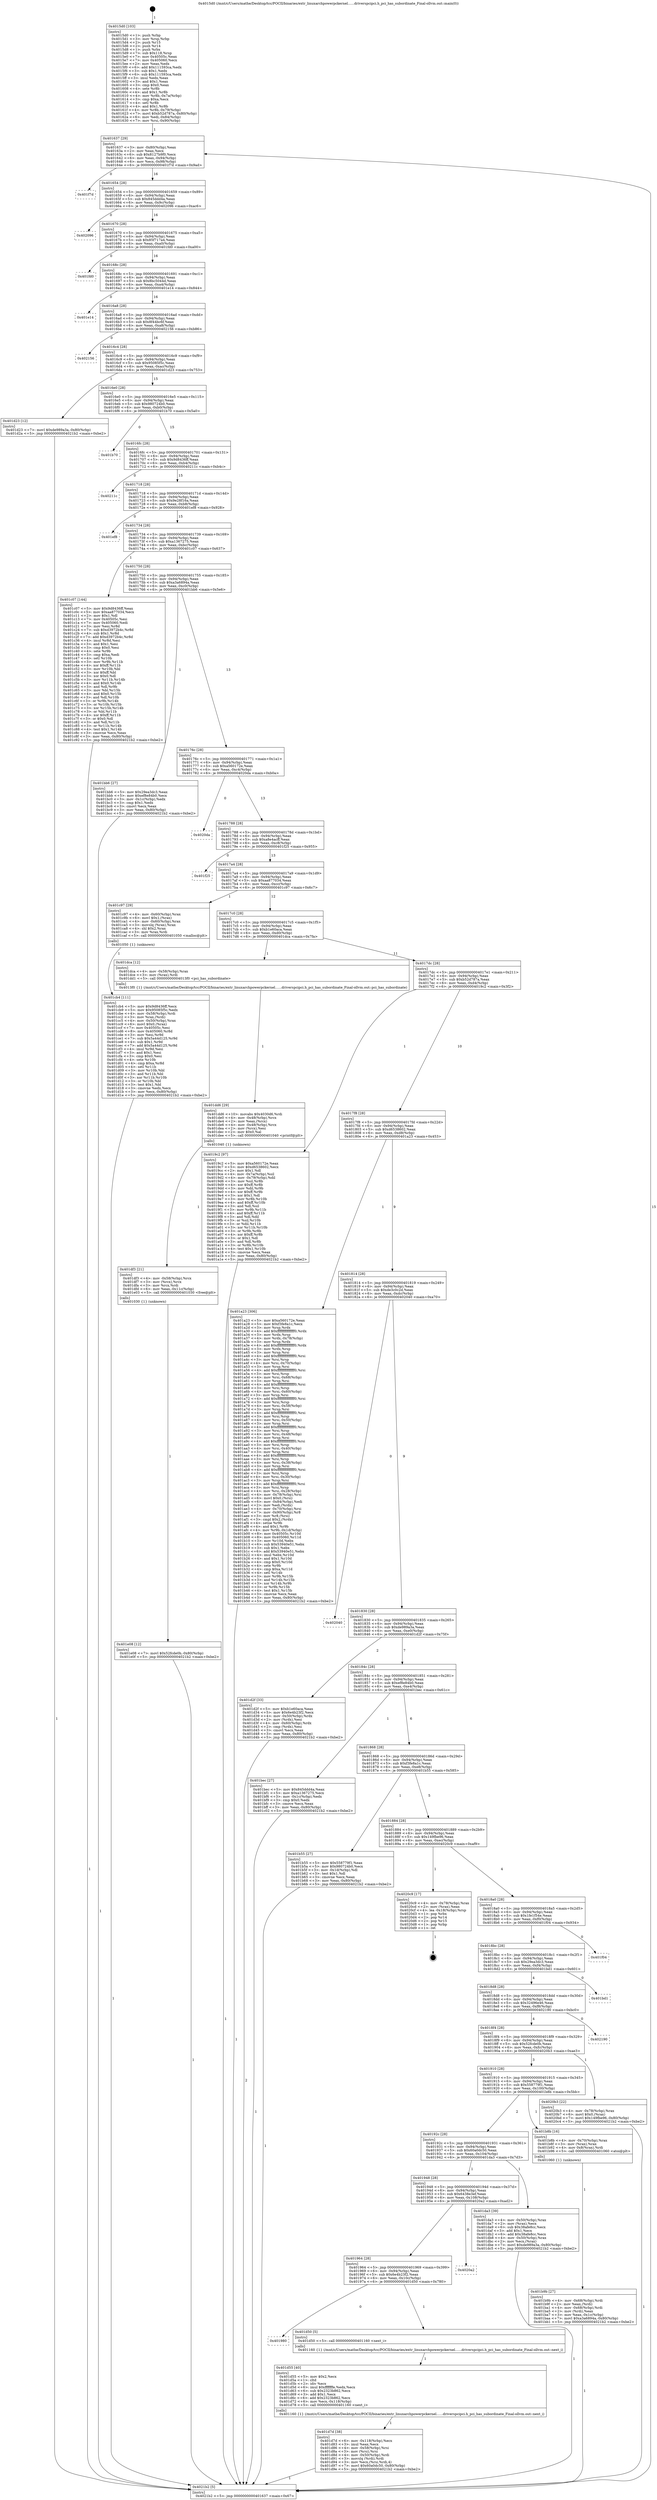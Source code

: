 digraph "0x4015d0" {
  label = "0x4015d0 (/mnt/c/Users/mathe/Desktop/tcc/POCII/binaries/extr_linuxarchpowerpckernel......driverspcipci.h_pci_has_subordinate_Final-ollvm.out::main(0))"
  labelloc = "t"
  node[shape=record]

  Entry [label="",width=0.3,height=0.3,shape=circle,fillcolor=black,style=filled]
  "0x401637" [label="{
     0x401637 [29]\l
     | [instrs]\l
     &nbsp;&nbsp;0x401637 \<+3\>: mov -0x80(%rbp),%eax\l
     &nbsp;&nbsp;0x40163a \<+2\>: mov %eax,%ecx\l
     &nbsp;&nbsp;0x40163c \<+6\>: sub $0x8127b9f0,%ecx\l
     &nbsp;&nbsp;0x401642 \<+6\>: mov %eax,-0x94(%rbp)\l
     &nbsp;&nbsp;0x401648 \<+6\>: mov %ecx,-0x98(%rbp)\l
     &nbsp;&nbsp;0x40164e \<+6\>: je 0000000000401f7d \<main+0x9ad\>\l
  }"]
  "0x401f7d" [label="{
     0x401f7d\l
  }", style=dashed]
  "0x401654" [label="{
     0x401654 [28]\l
     | [instrs]\l
     &nbsp;&nbsp;0x401654 \<+5\>: jmp 0000000000401659 \<main+0x89\>\l
     &nbsp;&nbsp;0x401659 \<+6\>: mov -0x94(%rbp),%eax\l
     &nbsp;&nbsp;0x40165f \<+5\>: sub $0x845ddd4a,%eax\l
     &nbsp;&nbsp;0x401664 \<+6\>: mov %eax,-0x9c(%rbp)\l
     &nbsp;&nbsp;0x40166a \<+6\>: je 0000000000402096 \<main+0xac6\>\l
  }"]
  Exit [label="",width=0.3,height=0.3,shape=circle,fillcolor=black,style=filled,peripheries=2]
  "0x402096" [label="{
     0x402096\l
  }", style=dashed]
  "0x401670" [label="{
     0x401670 [28]\l
     | [instrs]\l
     &nbsp;&nbsp;0x401670 \<+5\>: jmp 0000000000401675 \<main+0xa5\>\l
     &nbsp;&nbsp;0x401675 \<+6\>: mov -0x94(%rbp),%eax\l
     &nbsp;&nbsp;0x40167b \<+5\>: sub $0x85f717a4,%eax\l
     &nbsp;&nbsp;0x401680 \<+6\>: mov %eax,-0xa0(%rbp)\l
     &nbsp;&nbsp;0x401686 \<+6\>: je 0000000000401fd0 \<main+0xa00\>\l
  }"]
  "0x401e08" [label="{
     0x401e08 [12]\l
     | [instrs]\l
     &nbsp;&nbsp;0x401e08 \<+7\>: movl $0x52fcde0b,-0x80(%rbp)\l
     &nbsp;&nbsp;0x401e0f \<+5\>: jmp 00000000004021b2 \<main+0xbe2\>\l
  }"]
  "0x401fd0" [label="{
     0x401fd0\l
  }", style=dashed]
  "0x40168c" [label="{
     0x40168c [28]\l
     | [instrs]\l
     &nbsp;&nbsp;0x40168c \<+5\>: jmp 0000000000401691 \<main+0xc1\>\l
     &nbsp;&nbsp;0x401691 \<+6\>: mov -0x94(%rbp),%eax\l
     &nbsp;&nbsp;0x401697 \<+5\>: sub $0x8bc5044d,%eax\l
     &nbsp;&nbsp;0x40169c \<+6\>: mov %eax,-0xa4(%rbp)\l
     &nbsp;&nbsp;0x4016a2 \<+6\>: je 0000000000401e14 \<main+0x844\>\l
  }"]
  "0x401df3" [label="{
     0x401df3 [21]\l
     | [instrs]\l
     &nbsp;&nbsp;0x401df3 \<+4\>: mov -0x58(%rbp),%rcx\l
     &nbsp;&nbsp;0x401df7 \<+3\>: mov (%rcx),%rcx\l
     &nbsp;&nbsp;0x401dfa \<+3\>: mov %rcx,%rdi\l
     &nbsp;&nbsp;0x401dfd \<+6\>: mov %eax,-0x11c(%rbp)\l
     &nbsp;&nbsp;0x401e03 \<+5\>: call 0000000000401030 \<free@plt\>\l
     | [calls]\l
     &nbsp;&nbsp;0x401030 \{1\} (unknown)\l
  }"]
  "0x401e14" [label="{
     0x401e14\l
  }", style=dashed]
  "0x4016a8" [label="{
     0x4016a8 [28]\l
     | [instrs]\l
     &nbsp;&nbsp;0x4016a8 \<+5\>: jmp 00000000004016ad \<main+0xdd\>\l
     &nbsp;&nbsp;0x4016ad \<+6\>: mov -0x94(%rbp),%eax\l
     &nbsp;&nbsp;0x4016b3 \<+5\>: sub $0x8f44bc6f,%eax\l
     &nbsp;&nbsp;0x4016b8 \<+6\>: mov %eax,-0xa8(%rbp)\l
     &nbsp;&nbsp;0x4016be \<+6\>: je 0000000000402156 \<main+0xb86\>\l
  }"]
  "0x401dd6" [label="{
     0x401dd6 [29]\l
     | [instrs]\l
     &nbsp;&nbsp;0x401dd6 \<+10\>: movabs $0x4030d6,%rdi\l
     &nbsp;&nbsp;0x401de0 \<+4\>: mov -0x48(%rbp),%rcx\l
     &nbsp;&nbsp;0x401de4 \<+2\>: mov %eax,(%rcx)\l
     &nbsp;&nbsp;0x401de6 \<+4\>: mov -0x48(%rbp),%rcx\l
     &nbsp;&nbsp;0x401dea \<+2\>: mov (%rcx),%esi\l
     &nbsp;&nbsp;0x401dec \<+2\>: mov $0x0,%al\l
     &nbsp;&nbsp;0x401dee \<+5\>: call 0000000000401040 \<printf@plt\>\l
     | [calls]\l
     &nbsp;&nbsp;0x401040 \{1\} (unknown)\l
  }"]
  "0x402156" [label="{
     0x402156\l
  }", style=dashed]
  "0x4016c4" [label="{
     0x4016c4 [28]\l
     | [instrs]\l
     &nbsp;&nbsp;0x4016c4 \<+5\>: jmp 00000000004016c9 \<main+0xf9\>\l
     &nbsp;&nbsp;0x4016c9 \<+6\>: mov -0x94(%rbp),%eax\l
     &nbsp;&nbsp;0x4016cf \<+5\>: sub $0x95085f5c,%eax\l
     &nbsp;&nbsp;0x4016d4 \<+6\>: mov %eax,-0xac(%rbp)\l
     &nbsp;&nbsp;0x4016da \<+6\>: je 0000000000401d23 \<main+0x753\>\l
  }"]
  "0x401d7d" [label="{
     0x401d7d [38]\l
     | [instrs]\l
     &nbsp;&nbsp;0x401d7d \<+6\>: mov -0x118(%rbp),%ecx\l
     &nbsp;&nbsp;0x401d83 \<+3\>: imul %eax,%ecx\l
     &nbsp;&nbsp;0x401d86 \<+4\>: mov -0x58(%rbp),%rsi\l
     &nbsp;&nbsp;0x401d8a \<+3\>: mov (%rsi),%rsi\l
     &nbsp;&nbsp;0x401d8d \<+4\>: mov -0x50(%rbp),%rdi\l
     &nbsp;&nbsp;0x401d91 \<+3\>: movslq (%rdi),%rdi\l
     &nbsp;&nbsp;0x401d94 \<+3\>: mov %ecx,(%rsi,%rdi,4)\l
     &nbsp;&nbsp;0x401d97 \<+7\>: movl $0x60a0dc50,-0x80(%rbp)\l
     &nbsp;&nbsp;0x401d9e \<+5\>: jmp 00000000004021b2 \<main+0xbe2\>\l
  }"]
  "0x401d23" [label="{
     0x401d23 [12]\l
     | [instrs]\l
     &nbsp;&nbsp;0x401d23 \<+7\>: movl $0xde989a3a,-0x80(%rbp)\l
     &nbsp;&nbsp;0x401d2a \<+5\>: jmp 00000000004021b2 \<main+0xbe2\>\l
  }"]
  "0x4016e0" [label="{
     0x4016e0 [28]\l
     | [instrs]\l
     &nbsp;&nbsp;0x4016e0 \<+5\>: jmp 00000000004016e5 \<main+0x115\>\l
     &nbsp;&nbsp;0x4016e5 \<+6\>: mov -0x94(%rbp),%eax\l
     &nbsp;&nbsp;0x4016eb \<+5\>: sub $0x980724b0,%eax\l
     &nbsp;&nbsp;0x4016f0 \<+6\>: mov %eax,-0xb0(%rbp)\l
     &nbsp;&nbsp;0x4016f6 \<+6\>: je 0000000000401b70 \<main+0x5a0\>\l
  }"]
  "0x401d55" [label="{
     0x401d55 [40]\l
     | [instrs]\l
     &nbsp;&nbsp;0x401d55 \<+5\>: mov $0x2,%ecx\l
     &nbsp;&nbsp;0x401d5a \<+1\>: cltd\l
     &nbsp;&nbsp;0x401d5b \<+2\>: idiv %ecx\l
     &nbsp;&nbsp;0x401d5d \<+6\>: imul $0xfffffffe,%edx,%ecx\l
     &nbsp;&nbsp;0x401d63 \<+6\>: sub $0x2323b862,%ecx\l
     &nbsp;&nbsp;0x401d69 \<+3\>: add $0x1,%ecx\l
     &nbsp;&nbsp;0x401d6c \<+6\>: add $0x2323b862,%ecx\l
     &nbsp;&nbsp;0x401d72 \<+6\>: mov %ecx,-0x118(%rbp)\l
     &nbsp;&nbsp;0x401d78 \<+5\>: call 0000000000401160 \<next_i\>\l
     | [calls]\l
     &nbsp;&nbsp;0x401160 \{1\} (/mnt/c/Users/mathe/Desktop/tcc/POCII/binaries/extr_linuxarchpowerpckernel......driverspcipci.h_pci_has_subordinate_Final-ollvm.out::next_i)\l
  }"]
  "0x401b70" [label="{
     0x401b70\l
  }", style=dashed]
  "0x4016fc" [label="{
     0x4016fc [28]\l
     | [instrs]\l
     &nbsp;&nbsp;0x4016fc \<+5\>: jmp 0000000000401701 \<main+0x131\>\l
     &nbsp;&nbsp;0x401701 \<+6\>: mov -0x94(%rbp),%eax\l
     &nbsp;&nbsp;0x401707 \<+5\>: sub $0x9d8436ff,%eax\l
     &nbsp;&nbsp;0x40170c \<+6\>: mov %eax,-0xb4(%rbp)\l
     &nbsp;&nbsp;0x401712 \<+6\>: je 000000000040211c \<main+0xb4c\>\l
  }"]
  "0x401980" [label="{
     0x401980\l
  }", style=dashed]
  "0x40211c" [label="{
     0x40211c\l
  }", style=dashed]
  "0x401718" [label="{
     0x401718 [28]\l
     | [instrs]\l
     &nbsp;&nbsp;0x401718 \<+5\>: jmp 000000000040171d \<main+0x14d\>\l
     &nbsp;&nbsp;0x40171d \<+6\>: mov -0x94(%rbp),%eax\l
     &nbsp;&nbsp;0x401723 \<+5\>: sub $0x9e28f16a,%eax\l
     &nbsp;&nbsp;0x401728 \<+6\>: mov %eax,-0xb8(%rbp)\l
     &nbsp;&nbsp;0x40172e \<+6\>: je 0000000000401ef8 \<main+0x928\>\l
  }"]
  "0x401d50" [label="{
     0x401d50 [5]\l
     | [instrs]\l
     &nbsp;&nbsp;0x401d50 \<+5\>: call 0000000000401160 \<next_i\>\l
     | [calls]\l
     &nbsp;&nbsp;0x401160 \{1\} (/mnt/c/Users/mathe/Desktop/tcc/POCII/binaries/extr_linuxarchpowerpckernel......driverspcipci.h_pci_has_subordinate_Final-ollvm.out::next_i)\l
  }"]
  "0x401ef8" [label="{
     0x401ef8\l
  }", style=dashed]
  "0x401734" [label="{
     0x401734 [28]\l
     | [instrs]\l
     &nbsp;&nbsp;0x401734 \<+5\>: jmp 0000000000401739 \<main+0x169\>\l
     &nbsp;&nbsp;0x401739 \<+6\>: mov -0x94(%rbp),%eax\l
     &nbsp;&nbsp;0x40173f \<+5\>: sub $0xa1367275,%eax\l
     &nbsp;&nbsp;0x401744 \<+6\>: mov %eax,-0xbc(%rbp)\l
     &nbsp;&nbsp;0x40174a \<+6\>: je 0000000000401c07 \<main+0x637\>\l
  }"]
  "0x401964" [label="{
     0x401964 [28]\l
     | [instrs]\l
     &nbsp;&nbsp;0x401964 \<+5\>: jmp 0000000000401969 \<main+0x399\>\l
     &nbsp;&nbsp;0x401969 \<+6\>: mov -0x94(%rbp),%eax\l
     &nbsp;&nbsp;0x40196f \<+5\>: sub $0x6e4b23f2,%eax\l
     &nbsp;&nbsp;0x401974 \<+6\>: mov %eax,-0x10c(%rbp)\l
     &nbsp;&nbsp;0x40197a \<+6\>: je 0000000000401d50 \<main+0x780\>\l
  }"]
  "0x401c07" [label="{
     0x401c07 [144]\l
     | [instrs]\l
     &nbsp;&nbsp;0x401c07 \<+5\>: mov $0x9d8436ff,%eax\l
     &nbsp;&nbsp;0x401c0c \<+5\>: mov $0xaa877034,%ecx\l
     &nbsp;&nbsp;0x401c11 \<+2\>: mov $0x1,%dl\l
     &nbsp;&nbsp;0x401c13 \<+7\>: mov 0x40505c,%esi\l
     &nbsp;&nbsp;0x401c1a \<+7\>: mov 0x405060,%edi\l
     &nbsp;&nbsp;0x401c21 \<+3\>: mov %esi,%r8d\l
     &nbsp;&nbsp;0x401c24 \<+7\>: sub $0xd3972b4c,%r8d\l
     &nbsp;&nbsp;0x401c2b \<+4\>: sub $0x1,%r8d\l
     &nbsp;&nbsp;0x401c2f \<+7\>: add $0xd3972b4c,%r8d\l
     &nbsp;&nbsp;0x401c36 \<+4\>: imul %r8d,%esi\l
     &nbsp;&nbsp;0x401c3a \<+3\>: and $0x1,%esi\l
     &nbsp;&nbsp;0x401c3d \<+3\>: cmp $0x0,%esi\l
     &nbsp;&nbsp;0x401c40 \<+4\>: sete %r9b\l
     &nbsp;&nbsp;0x401c44 \<+3\>: cmp $0xa,%edi\l
     &nbsp;&nbsp;0x401c47 \<+4\>: setl %r10b\l
     &nbsp;&nbsp;0x401c4b \<+3\>: mov %r9b,%r11b\l
     &nbsp;&nbsp;0x401c4e \<+4\>: xor $0xff,%r11b\l
     &nbsp;&nbsp;0x401c52 \<+3\>: mov %r10b,%bl\l
     &nbsp;&nbsp;0x401c55 \<+3\>: xor $0xff,%bl\l
     &nbsp;&nbsp;0x401c58 \<+3\>: xor $0x0,%dl\l
     &nbsp;&nbsp;0x401c5b \<+3\>: mov %r11b,%r14b\l
     &nbsp;&nbsp;0x401c5e \<+4\>: and $0x0,%r14b\l
     &nbsp;&nbsp;0x401c62 \<+3\>: and %dl,%r9b\l
     &nbsp;&nbsp;0x401c65 \<+3\>: mov %bl,%r15b\l
     &nbsp;&nbsp;0x401c68 \<+4\>: and $0x0,%r15b\l
     &nbsp;&nbsp;0x401c6c \<+3\>: and %dl,%r10b\l
     &nbsp;&nbsp;0x401c6f \<+3\>: or %r9b,%r14b\l
     &nbsp;&nbsp;0x401c72 \<+3\>: or %r10b,%r15b\l
     &nbsp;&nbsp;0x401c75 \<+3\>: xor %r15b,%r14b\l
     &nbsp;&nbsp;0x401c78 \<+3\>: or %bl,%r11b\l
     &nbsp;&nbsp;0x401c7b \<+4\>: xor $0xff,%r11b\l
     &nbsp;&nbsp;0x401c7f \<+3\>: or $0x0,%dl\l
     &nbsp;&nbsp;0x401c82 \<+3\>: and %dl,%r11b\l
     &nbsp;&nbsp;0x401c85 \<+3\>: or %r11b,%r14b\l
     &nbsp;&nbsp;0x401c88 \<+4\>: test $0x1,%r14b\l
     &nbsp;&nbsp;0x401c8c \<+3\>: cmovne %ecx,%eax\l
     &nbsp;&nbsp;0x401c8f \<+3\>: mov %eax,-0x80(%rbp)\l
     &nbsp;&nbsp;0x401c92 \<+5\>: jmp 00000000004021b2 \<main+0xbe2\>\l
  }"]
  "0x401750" [label="{
     0x401750 [28]\l
     | [instrs]\l
     &nbsp;&nbsp;0x401750 \<+5\>: jmp 0000000000401755 \<main+0x185\>\l
     &nbsp;&nbsp;0x401755 \<+6\>: mov -0x94(%rbp),%eax\l
     &nbsp;&nbsp;0x40175b \<+5\>: sub $0xa3a6894a,%eax\l
     &nbsp;&nbsp;0x401760 \<+6\>: mov %eax,-0xc0(%rbp)\l
     &nbsp;&nbsp;0x401766 \<+6\>: je 0000000000401bb6 \<main+0x5e6\>\l
  }"]
  "0x4020a2" [label="{
     0x4020a2\l
  }", style=dashed]
  "0x401bb6" [label="{
     0x401bb6 [27]\l
     | [instrs]\l
     &nbsp;&nbsp;0x401bb6 \<+5\>: mov $0x29ea3dc3,%eax\l
     &nbsp;&nbsp;0x401bbb \<+5\>: mov $0xef8e84b0,%ecx\l
     &nbsp;&nbsp;0x401bc0 \<+3\>: mov -0x1c(%rbp),%edx\l
     &nbsp;&nbsp;0x401bc3 \<+3\>: cmp $0x1,%edx\l
     &nbsp;&nbsp;0x401bc6 \<+3\>: cmovl %ecx,%eax\l
     &nbsp;&nbsp;0x401bc9 \<+3\>: mov %eax,-0x80(%rbp)\l
     &nbsp;&nbsp;0x401bcc \<+5\>: jmp 00000000004021b2 \<main+0xbe2\>\l
  }"]
  "0x40176c" [label="{
     0x40176c [28]\l
     | [instrs]\l
     &nbsp;&nbsp;0x40176c \<+5\>: jmp 0000000000401771 \<main+0x1a1\>\l
     &nbsp;&nbsp;0x401771 \<+6\>: mov -0x94(%rbp),%eax\l
     &nbsp;&nbsp;0x401777 \<+5\>: sub $0xa560172e,%eax\l
     &nbsp;&nbsp;0x40177c \<+6\>: mov %eax,-0xc4(%rbp)\l
     &nbsp;&nbsp;0x401782 \<+6\>: je 00000000004020da \<main+0xb0a\>\l
  }"]
  "0x401948" [label="{
     0x401948 [28]\l
     | [instrs]\l
     &nbsp;&nbsp;0x401948 \<+5\>: jmp 000000000040194d \<main+0x37d\>\l
     &nbsp;&nbsp;0x40194d \<+6\>: mov -0x94(%rbp),%eax\l
     &nbsp;&nbsp;0x401953 \<+5\>: sub $0x6438e3ef,%eax\l
     &nbsp;&nbsp;0x401958 \<+6\>: mov %eax,-0x108(%rbp)\l
     &nbsp;&nbsp;0x40195e \<+6\>: je 00000000004020a2 \<main+0xad2\>\l
  }"]
  "0x4020da" [label="{
     0x4020da\l
  }", style=dashed]
  "0x401788" [label="{
     0x401788 [28]\l
     | [instrs]\l
     &nbsp;&nbsp;0x401788 \<+5\>: jmp 000000000040178d \<main+0x1bd\>\l
     &nbsp;&nbsp;0x40178d \<+6\>: mov -0x94(%rbp),%eax\l
     &nbsp;&nbsp;0x401793 \<+5\>: sub $0xa8e4acff,%eax\l
     &nbsp;&nbsp;0x401798 \<+6\>: mov %eax,-0xc8(%rbp)\l
     &nbsp;&nbsp;0x40179e \<+6\>: je 0000000000401f25 \<main+0x955\>\l
  }"]
  "0x401da3" [label="{
     0x401da3 [39]\l
     | [instrs]\l
     &nbsp;&nbsp;0x401da3 \<+4\>: mov -0x50(%rbp),%rax\l
     &nbsp;&nbsp;0x401da7 \<+2\>: mov (%rax),%ecx\l
     &nbsp;&nbsp;0x401da9 \<+6\>: sub $0x38afe8cc,%ecx\l
     &nbsp;&nbsp;0x401daf \<+3\>: add $0x1,%ecx\l
     &nbsp;&nbsp;0x401db2 \<+6\>: add $0x38afe8cc,%ecx\l
     &nbsp;&nbsp;0x401db8 \<+4\>: mov -0x50(%rbp),%rax\l
     &nbsp;&nbsp;0x401dbc \<+2\>: mov %ecx,(%rax)\l
     &nbsp;&nbsp;0x401dbe \<+7\>: movl $0xde989a3a,-0x80(%rbp)\l
     &nbsp;&nbsp;0x401dc5 \<+5\>: jmp 00000000004021b2 \<main+0xbe2\>\l
  }"]
  "0x401f25" [label="{
     0x401f25\l
  }", style=dashed]
  "0x4017a4" [label="{
     0x4017a4 [28]\l
     | [instrs]\l
     &nbsp;&nbsp;0x4017a4 \<+5\>: jmp 00000000004017a9 \<main+0x1d9\>\l
     &nbsp;&nbsp;0x4017a9 \<+6\>: mov -0x94(%rbp),%eax\l
     &nbsp;&nbsp;0x4017af \<+5\>: sub $0xaa877034,%eax\l
     &nbsp;&nbsp;0x4017b4 \<+6\>: mov %eax,-0xcc(%rbp)\l
     &nbsp;&nbsp;0x4017ba \<+6\>: je 0000000000401c97 \<main+0x6c7\>\l
  }"]
  "0x401cb4" [label="{
     0x401cb4 [111]\l
     | [instrs]\l
     &nbsp;&nbsp;0x401cb4 \<+5\>: mov $0x9d8436ff,%ecx\l
     &nbsp;&nbsp;0x401cb9 \<+5\>: mov $0x95085f5c,%edx\l
     &nbsp;&nbsp;0x401cbe \<+4\>: mov -0x58(%rbp),%rdi\l
     &nbsp;&nbsp;0x401cc2 \<+3\>: mov %rax,(%rdi)\l
     &nbsp;&nbsp;0x401cc5 \<+4\>: mov -0x50(%rbp),%rax\l
     &nbsp;&nbsp;0x401cc9 \<+6\>: movl $0x0,(%rax)\l
     &nbsp;&nbsp;0x401ccf \<+7\>: mov 0x40505c,%esi\l
     &nbsp;&nbsp;0x401cd6 \<+8\>: mov 0x405060,%r8d\l
     &nbsp;&nbsp;0x401cde \<+3\>: mov %esi,%r9d\l
     &nbsp;&nbsp;0x401ce1 \<+7\>: sub $0x5a44d125,%r9d\l
     &nbsp;&nbsp;0x401ce8 \<+4\>: sub $0x1,%r9d\l
     &nbsp;&nbsp;0x401cec \<+7\>: add $0x5a44d125,%r9d\l
     &nbsp;&nbsp;0x401cf3 \<+4\>: imul %r9d,%esi\l
     &nbsp;&nbsp;0x401cf7 \<+3\>: and $0x1,%esi\l
     &nbsp;&nbsp;0x401cfa \<+3\>: cmp $0x0,%esi\l
     &nbsp;&nbsp;0x401cfd \<+4\>: sete %r10b\l
     &nbsp;&nbsp;0x401d01 \<+4\>: cmp $0xa,%r8d\l
     &nbsp;&nbsp;0x401d05 \<+4\>: setl %r11b\l
     &nbsp;&nbsp;0x401d09 \<+3\>: mov %r10b,%bl\l
     &nbsp;&nbsp;0x401d0c \<+3\>: and %r11b,%bl\l
     &nbsp;&nbsp;0x401d0f \<+3\>: xor %r11b,%r10b\l
     &nbsp;&nbsp;0x401d12 \<+3\>: or %r10b,%bl\l
     &nbsp;&nbsp;0x401d15 \<+3\>: test $0x1,%bl\l
     &nbsp;&nbsp;0x401d18 \<+3\>: cmovne %edx,%ecx\l
     &nbsp;&nbsp;0x401d1b \<+3\>: mov %ecx,-0x80(%rbp)\l
     &nbsp;&nbsp;0x401d1e \<+5\>: jmp 00000000004021b2 \<main+0xbe2\>\l
  }"]
  "0x401c97" [label="{
     0x401c97 [29]\l
     | [instrs]\l
     &nbsp;&nbsp;0x401c97 \<+4\>: mov -0x60(%rbp),%rax\l
     &nbsp;&nbsp;0x401c9b \<+6\>: movl $0x1,(%rax)\l
     &nbsp;&nbsp;0x401ca1 \<+4\>: mov -0x60(%rbp),%rax\l
     &nbsp;&nbsp;0x401ca5 \<+3\>: movslq (%rax),%rax\l
     &nbsp;&nbsp;0x401ca8 \<+4\>: shl $0x2,%rax\l
     &nbsp;&nbsp;0x401cac \<+3\>: mov %rax,%rdi\l
     &nbsp;&nbsp;0x401caf \<+5\>: call 0000000000401050 \<malloc@plt\>\l
     | [calls]\l
     &nbsp;&nbsp;0x401050 \{1\} (unknown)\l
  }"]
  "0x4017c0" [label="{
     0x4017c0 [28]\l
     | [instrs]\l
     &nbsp;&nbsp;0x4017c0 \<+5\>: jmp 00000000004017c5 \<main+0x1f5\>\l
     &nbsp;&nbsp;0x4017c5 \<+6\>: mov -0x94(%rbp),%eax\l
     &nbsp;&nbsp;0x4017cb \<+5\>: sub $0xb1e60aca,%eax\l
     &nbsp;&nbsp;0x4017d0 \<+6\>: mov %eax,-0xd0(%rbp)\l
     &nbsp;&nbsp;0x4017d6 \<+6\>: je 0000000000401dca \<main+0x7fa\>\l
  }"]
  "0x401b9b" [label="{
     0x401b9b [27]\l
     | [instrs]\l
     &nbsp;&nbsp;0x401b9b \<+4\>: mov -0x68(%rbp),%rdi\l
     &nbsp;&nbsp;0x401b9f \<+2\>: mov %eax,(%rdi)\l
     &nbsp;&nbsp;0x401ba1 \<+4\>: mov -0x68(%rbp),%rdi\l
     &nbsp;&nbsp;0x401ba5 \<+2\>: mov (%rdi),%eax\l
     &nbsp;&nbsp;0x401ba7 \<+3\>: mov %eax,-0x1c(%rbp)\l
     &nbsp;&nbsp;0x401baa \<+7\>: movl $0xa3a6894a,-0x80(%rbp)\l
     &nbsp;&nbsp;0x401bb1 \<+5\>: jmp 00000000004021b2 \<main+0xbe2\>\l
  }"]
  "0x401dca" [label="{
     0x401dca [12]\l
     | [instrs]\l
     &nbsp;&nbsp;0x401dca \<+4\>: mov -0x58(%rbp),%rax\l
     &nbsp;&nbsp;0x401dce \<+3\>: mov (%rax),%rdi\l
     &nbsp;&nbsp;0x401dd1 \<+5\>: call 00000000004013f0 \<pci_has_subordinate\>\l
     | [calls]\l
     &nbsp;&nbsp;0x4013f0 \{1\} (/mnt/c/Users/mathe/Desktop/tcc/POCII/binaries/extr_linuxarchpowerpckernel......driverspcipci.h_pci_has_subordinate_Final-ollvm.out::pci_has_subordinate)\l
  }"]
  "0x4017dc" [label="{
     0x4017dc [28]\l
     | [instrs]\l
     &nbsp;&nbsp;0x4017dc \<+5\>: jmp 00000000004017e1 \<main+0x211\>\l
     &nbsp;&nbsp;0x4017e1 \<+6\>: mov -0x94(%rbp),%eax\l
     &nbsp;&nbsp;0x4017e7 \<+5\>: sub $0xb52d787a,%eax\l
     &nbsp;&nbsp;0x4017ec \<+6\>: mov %eax,-0xd4(%rbp)\l
     &nbsp;&nbsp;0x4017f2 \<+6\>: je 00000000004019c2 \<main+0x3f2\>\l
  }"]
  "0x40192c" [label="{
     0x40192c [28]\l
     | [instrs]\l
     &nbsp;&nbsp;0x40192c \<+5\>: jmp 0000000000401931 \<main+0x361\>\l
     &nbsp;&nbsp;0x401931 \<+6\>: mov -0x94(%rbp),%eax\l
     &nbsp;&nbsp;0x401937 \<+5\>: sub $0x60a0dc50,%eax\l
     &nbsp;&nbsp;0x40193c \<+6\>: mov %eax,-0x104(%rbp)\l
     &nbsp;&nbsp;0x401942 \<+6\>: je 0000000000401da3 \<main+0x7d3\>\l
  }"]
  "0x4019c2" [label="{
     0x4019c2 [97]\l
     | [instrs]\l
     &nbsp;&nbsp;0x4019c2 \<+5\>: mov $0xa560172e,%eax\l
     &nbsp;&nbsp;0x4019c7 \<+5\>: mov $0xd6538602,%ecx\l
     &nbsp;&nbsp;0x4019cc \<+2\>: mov $0x1,%dl\l
     &nbsp;&nbsp;0x4019ce \<+4\>: mov -0x7a(%rbp),%sil\l
     &nbsp;&nbsp;0x4019d2 \<+4\>: mov -0x79(%rbp),%dil\l
     &nbsp;&nbsp;0x4019d6 \<+3\>: mov %sil,%r8b\l
     &nbsp;&nbsp;0x4019d9 \<+4\>: xor $0xff,%r8b\l
     &nbsp;&nbsp;0x4019dd \<+3\>: mov %dil,%r9b\l
     &nbsp;&nbsp;0x4019e0 \<+4\>: xor $0xff,%r9b\l
     &nbsp;&nbsp;0x4019e4 \<+3\>: xor $0x1,%dl\l
     &nbsp;&nbsp;0x4019e7 \<+3\>: mov %r8b,%r10b\l
     &nbsp;&nbsp;0x4019ea \<+4\>: and $0xff,%r10b\l
     &nbsp;&nbsp;0x4019ee \<+3\>: and %dl,%sil\l
     &nbsp;&nbsp;0x4019f1 \<+3\>: mov %r9b,%r11b\l
     &nbsp;&nbsp;0x4019f4 \<+4\>: and $0xff,%r11b\l
     &nbsp;&nbsp;0x4019f8 \<+3\>: and %dl,%dil\l
     &nbsp;&nbsp;0x4019fb \<+3\>: or %sil,%r10b\l
     &nbsp;&nbsp;0x4019fe \<+3\>: or %dil,%r11b\l
     &nbsp;&nbsp;0x401a01 \<+3\>: xor %r11b,%r10b\l
     &nbsp;&nbsp;0x401a04 \<+3\>: or %r9b,%r8b\l
     &nbsp;&nbsp;0x401a07 \<+4\>: xor $0xff,%r8b\l
     &nbsp;&nbsp;0x401a0b \<+3\>: or $0x1,%dl\l
     &nbsp;&nbsp;0x401a0e \<+3\>: and %dl,%r8b\l
     &nbsp;&nbsp;0x401a11 \<+3\>: or %r8b,%r10b\l
     &nbsp;&nbsp;0x401a14 \<+4\>: test $0x1,%r10b\l
     &nbsp;&nbsp;0x401a18 \<+3\>: cmovne %ecx,%eax\l
     &nbsp;&nbsp;0x401a1b \<+3\>: mov %eax,-0x80(%rbp)\l
     &nbsp;&nbsp;0x401a1e \<+5\>: jmp 00000000004021b2 \<main+0xbe2\>\l
  }"]
  "0x4017f8" [label="{
     0x4017f8 [28]\l
     | [instrs]\l
     &nbsp;&nbsp;0x4017f8 \<+5\>: jmp 00000000004017fd \<main+0x22d\>\l
     &nbsp;&nbsp;0x4017fd \<+6\>: mov -0x94(%rbp),%eax\l
     &nbsp;&nbsp;0x401803 \<+5\>: sub $0xd6538602,%eax\l
     &nbsp;&nbsp;0x401808 \<+6\>: mov %eax,-0xd8(%rbp)\l
     &nbsp;&nbsp;0x40180e \<+6\>: je 0000000000401a23 \<main+0x453\>\l
  }"]
  "0x4021b2" [label="{
     0x4021b2 [5]\l
     | [instrs]\l
     &nbsp;&nbsp;0x4021b2 \<+5\>: jmp 0000000000401637 \<main+0x67\>\l
  }"]
  "0x4015d0" [label="{
     0x4015d0 [103]\l
     | [instrs]\l
     &nbsp;&nbsp;0x4015d0 \<+1\>: push %rbp\l
     &nbsp;&nbsp;0x4015d1 \<+3\>: mov %rsp,%rbp\l
     &nbsp;&nbsp;0x4015d4 \<+2\>: push %r15\l
     &nbsp;&nbsp;0x4015d6 \<+2\>: push %r14\l
     &nbsp;&nbsp;0x4015d8 \<+1\>: push %rbx\l
     &nbsp;&nbsp;0x4015d9 \<+7\>: sub $0x118,%rsp\l
     &nbsp;&nbsp;0x4015e0 \<+7\>: mov 0x40505c,%eax\l
     &nbsp;&nbsp;0x4015e7 \<+7\>: mov 0x405060,%ecx\l
     &nbsp;&nbsp;0x4015ee \<+2\>: mov %eax,%edx\l
     &nbsp;&nbsp;0x4015f0 \<+6\>: add $0x111593ca,%edx\l
     &nbsp;&nbsp;0x4015f6 \<+3\>: sub $0x1,%edx\l
     &nbsp;&nbsp;0x4015f9 \<+6\>: sub $0x111593ca,%edx\l
     &nbsp;&nbsp;0x4015ff \<+3\>: imul %edx,%eax\l
     &nbsp;&nbsp;0x401602 \<+3\>: and $0x1,%eax\l
     &nbsp;&nbsp;0x401605 \<+3\>: cmp $0x0,%eax\l
     &nbsp;&nbsp;0x401608 \<+4\>: sete %r8b\l
     &nbsp;&nbsp;0x40160c \<+4\>: and $0x1,%r8b\l
     &nbsp;&nbsp;0x401610 \<+4\>: mov %r8b,-0x7a(%rbp)\l
     &nbsp;&nbsp;0x401614 \<+3\>: cmp $0xa,%ecx\l
     &nbsp;&nbsp;0x401617 \<+4\>: setl %r8b\l
     &nbsp;&nbsp;0x40161b \<+4\>: and $0x1,%r8b\l
     &nbsp;&nbsp;0x40161f \<+4\>: mov %r8b,-0x79(%rbp)\l
     &nbsp;&nbsp;0x401623 \<+7\>: movl $0xb52d787a,-0x80(%rbp)\l
     &nbsp;&nbsp;0x40162a \<+6\>: mov %edi,-0x84(%rbp)\l
     &nbsp;&nbsp;0x401630 \<+7\>: mov %rsi,-0x90(%rbp)\l
  }"]
  "0x401b8b" [label="{
     0x401b8b [16]\l
     | [instrs]\l
     &nbsp;&nbsp;0x401b8b \<+4\>: mov -0x70(%rbp),%rax\l
     &nbsp;&nbsp;0x401b8f \<+3\>: mov (%rax),%rax\l
     &nbsp;&nbsp;0x401b92 \<+4\>: mov 0x8(%rax),%rdi\l
     &nbsp;&nbsp;0x401b96 \<+5\>: call 0000000000401060 \<atoi@plt\>\l
     | [calls]\l
     &nbsp;&nbsp;0x401060 \{1\} (unknown)\l
  }"]
  "0x401a23" [label="{
     0x401a23 [306]\l
     | [instrs]\l
     &nbsp;&nbsp;0x401a23 \<+5\>: mov $0xa560172e,%eax\l
     &nbsp;&nbsp;0x401a28 \<+5\>: mov $0xf3fe8a1c,%ecx\l
     &nbsp;&nbsp;0x401a2d \<+3\>: mov %rsp,%rdx\l
     &nbsp;&nbsp;0x401a30 \<+4\>: add $0xfffffffffffffff0,%rdx\l
     &nbsp;&nbsp;0x401a34 \<+3\>: mov %rdx,%rsp\l
     &nbsp;&nbsp;0x401a37 \<+4\>: mov %rdx,-0x78(%rbp)\l
     &nbsp;&nbsp;0x401a3b \<+3\>: mov %rsp,%rdx\l
     &nbsp;&nbsp;0x401a3e \<+4\>: add $0xfffffffffffffff0,%rdx\l
     &nbsp;&nbsp;0x401a42 \<+3\>: mov %rdx,%rsp\l
     &nbsp;&nbsp;0x401a45 \<+3\>: mov %rsp,%rsi\l
     &nbsp;&nbsp;0x401a48 \<+4\>: add $0xfffffffffffffff0,%rsi\l
     &nbsp;&nbsp;0x401a4c \<+3\>: mov %rsi,%rsp\l
     &nbsp;&nbsp;0x401a4f \<+4\>: mov %rsi,-0x70(%rbp)\l
     &nbsp;&nbsp;0x401a53 \<+3\>: mov %rsp,%rsi\l
     &nbsp;&nbsp;0x401a56 \<+4\>: add $0xfffffffffffffff0,%rsi\l
     &nbsp;&nbsp;0x401a5a \<+3\>: mov %rsi,%rsp\l
     &nbsp;&nbsp;0x401a5d \<+4\>: mov %rsi,-0x68(%rbp)\l
     &nbsp;&nbsp;0x401a61 \<+3\>: mov %rsp,%rsi\l
     &nbsp;&nbsp;0x401a64 \<+4\>: add $0xfffffffffffffff0,%rsi\l
     &nbsp;&nbsp;0x401a68 \<+3\>: mov %rsi,%rsp\l
     &nbsp;&nbsp;0x401a6b \<+4\>: mov %rsi,-0x60(%rbp)\l
     &nbsp;&nbsp;0x401a6f \<+3\>: mov %rsp,%rsi\l
     &nbsp;&nbsp;0x401a72 \<+4\>: add $0xfffffffffffffff0,%rsi\l
     &nbsp;&nbsp;0x401a76 \<+3\>: mov %rsi,%rsp\l
     &nbsp;&nbsp;0x401a79 \<+4\>: mov %rsi,-0x58(%rbp)\l
     &nbsp;&nbsp;0x401a7d \<+3\>: mov %rsp,%rsi\l
     &nbsp;&nbsp;0x401a80 \<+4\>: add $0xfffffffffffffff0,%rsi\l
     &nbsp;&nbsp;0x401a84 \<+3\>: mov %rsi,%rsp\l
     &nbsp;&nbsp;0x401a87 \<+4\>: mov %rsi,-0x50(%rbp)\l
     &nbsp;&nbsp;0x401a8b \<+3\>: mov %rsp,%rsi\l
     &nbsp;&nbsp;0x401a8e \<+4\>: add $0xfffffffffffffff0,%rsi\l
     &nbsp;&nbsp;0x401a92 \<+3\>: mov %rsi,%rsp\l
     &nbsp;&nbsp;0x401a95 \<+4\>: mov %rsi,-0x48(%rbp)\l
     &nbsp;&nbsp;0x401a99 \<+3\>: mov %rsp,%rsi\l
     &nbsp;&nbsp;0x401a9c \<+4\>: add $0xfffffffffffffff0,%rsi\l
     &nbsp;&nbsp;0x401aa0 \<+3\>: mov %rsi,%rsp\l
     &nbsp;&nbsp;0x401aa3 \<+4\>: mov %rsi,-0x40(%rbp)\l
     &nbsp;&nbsp;0x401aa7 \<+3\>: mov %rsp,%rsi\l
     &nbsp;&nbsp;0x401aaa \<+4\>: add $0xfffffffffffffff0,%rsi\l
     &nbsp;&nbsp;0x401aae \<+3\>: mov %rsi,%rsp\l
     &nbsp;&nbsp;0x401ab1 \<+4\>: mov %rsi,-0x38(%rbp)\l
     &nbsp;&nbsp;0x401ab5 \<+3\>: mov %rsp,%rsi\l
     &nbsp;&nbsp;0x401ab8 \<+4\>: add $0xfffffffffffffff0,%rsi\l
     &nbsp;&nbsp;0x401abc \<+3\>: mov %rsi,%rsp\l
     &nbsp;&nbsp;0x401abf \<+4\>: mov %rsi,-0x30(%rbp)\l
     &nbsp;&nbsp;0x401ac3 \<+3\>: mov %rsp,%rsi\l
     &nbsp;&nbsp;0x401ac6 \<+4\>: add $0xfffffffffffffff0,%rsi\l
     &nbsp;&nbsp;0x401aca \<+3\>: mov %rsi,%rsp\l
     &nbsp;&nbsp;0x401acd \<+4\>: mov %rsi,-0x28(%rbp)\l
     &nbsp;&nbsp;0x401ad1 \<+4\>: mov -0x78(%rbp),%rsi\l
     &nbsp;&nbsp;0x401ad5 \<+6\>: movl $0x0,(%rsi)\l
     &nbsp;&nbsp;0x401adb \<+6\>: mov -0x84(%rbp),%edi\l
     &nbsp;&nbsp;0x401ae1 \<+2\>: mov %edi,(%rdx)\l
     &nbsp;&nbsp;0x401ae3 \<+4\>: mov -0x70(%rbp),%rsi\l
     &nbsp;&nbsp;0x401ae7 \<+7\>: mov -0x90(%rbp),%r8\l
     &nbsp;&nbsp;0x401aee \<+3\>: mov %r8,(%rsi)\l
     &nbsp;&nbsp;0x401af1 \<+3\>: cmpl $0x2,(%rdx)\l
     &nbsp;&nbsp;0x401af4 \<+4\>: setne %r9b\l
     &nbsp;&nbsp;0x401af8 \<+4\>: and $0x1,%r9b\l
     &nbsp;&nbsp;0x401afc \<+4\>: mov %r9b,-0x1d(%rbp)\l
     &nbsp;&nbsp;0x401b00 \<+8\>: mov 0x40505c,%r10d\l
     &nbsp;&nbsp;0x401b08 \<+8\>: mov 0x405060,%r11d\l
     &nbsp;&nbsp;0x401b10 \<+3\>: mov %r10d,%ebx\l
     &nbsp;&nbsp;0x401b13 \<+6\>: sub $0x53940e51,%ebx\l
     &nbsp;&nbsp;0x401b19 \<+3\>: sub $0x1,%ebx\l
     &nbsp;&nbsp;0x401b1c \<+6\>: add $0x53940e51,%ebx\l
     &nbsp;&nbsp;0x401b22 \<+4\>: imul %ebx,%r10d\l
     &nbsp;&nbsp;0x401b26 \<+4\>: and $0x1,%r10d\l
     &nbsp;&nbsp;0x401b2a \<+4\>: cmp $0x0,%r10d\l
     &nbsp;&nbsp;0x401b2e \<+4\>: sete %r9b\l
     &nbsp;&nbsp;0x401b32 \<+4\>: cmp $0xa,%r11d\l
     &nbsp;&nbsp;0x401b36 \<+4\>: setl %r14b\l
     &nbsp;&nbsp;0x401b3a \<+3\>: mov %r9b,%r15b\l
     &nbsp;&nbsp;0x401b3d \<+3\>: and %r14b,%r15b\l
     &nbsp;&nbsp;0x401b40 \<+3\>: xor %r14b,%r9b\l
     &nbsp;&nbsp;0x401b43 \<+3\>: or %r9b,%r15b\l
     &nbsp;&nbsp;0x401b46 \<+4\>: test $0x1,%r15b\l
     &nbsp;&nbsp;0x401b4a \<+3\>: cmovne %ecx,%eax\l
     &nbsp;&nbsp;0x401b4d \<+3\>: mov %eax,-0x80(%rbp)\l
     &nbsp;&nbsp;0x401b50 \<+5\>: jmp 00000000004021b2 \<main+0xbe2\>\l
  }"]
  "0x401814" [label="{
     0x401814 [28]\l
     | [instrs]\l
     &nbsp;&nbsp;0x401814 \<+5\>: jmp 0000000000401819 \<main+0x249\>\l
     &nbsp;&nbsp;0x401819 \<+6\>: mov -0x94(%rbp),%eax\l
     &nbsp;&nbsp;0x40181f \<+5\>: sub $0xde3c0c2d,%eax\l
     &nbsp;&nbsp;0x401824 \<+6\>: mov %eax,-0xdc(%rbp)\l
     &nbsp;&nbsp;0x40182a \<+6\>: je 0000000000402040 \<main+0xa70\>\l
  }"]
  "0x401910" [label="{
     0x401910 [28]\l
     | [instrs]\l
     &nbsp;&nbsp;0x401910 \<+5\>: jmp 0000000000401915 \<main+0x345\>\l
     &nbsp;&nbsp;0x401915 \<+6\>: mov -0x94(%rbp),%eax\l
     &nbsp;&nbsp;0x40191b \<+5\>: sub $0x558779f1,%eax\l
     &nbsp;&nbsp;0x401920 \<+6\>: mov %eax,-0x100(%rbp)\l
     &nbsp;&nbsp;0x401926 \<+6\>: je 0000000000401b8b \<main+0x5bb\>\l
  }"]
  "0x4020b3" [label="{
     0x4020b3 [22]\l
     | [instrs]\l
     &nbsp;&nbsp;0x4020b3 \<+4\>: mov -0x78(%rbp),%rax\l
     &nbsp;&nbsp;0x4020b7 \<+6\>: movl $0x0,(%rax)\l
     &nbsp;&nbsp;0x4020bd \<+7\>: movl $0x149fbe96,-0x80(%rbp)\l
     &nbsp;&nbsp;0x4020c4 \<+5\>: jmp 00000000004021b2 \<main+0xbe2\>\l
  }"]
  "0x402040" [label="{
     0x402040\l
  }", style=dashed]
  "0x401830" [label="{
     0x401830 [28]\l
     | [instrs]\l
     &nbsp;&nbsp;0x401830 \<+5\>: jmp 0000000000401835 \<main+0x265\>\l
     &nbsp;&nbsp;0x401835 \<+6\>: mov -0x94(%rbp),%eax\l
     &nbsp;&nbsp;0x40183b \<+5\>: sub $0xde989a3a,%eax\l
     &nbsp;&nbsp;0x401840 \<+6\>: mov %eax,-0xe0(%rbp)\l
     &nbsp;&nbsp;0x401846 \<+6\>: je 0000000000401d2f \<main+0x75f\>\l
  }"]
  "0x4018f4" [label="{
     0x4018f4 [28]\l
     | [instrs]\l
     &nbsp;&nbsp;0x4018f4 \<+5\>: jmp 00000000004018f9 \<main+0x329\>\l
     &nbsp;&nbsp;0x4018f9 \<+6\>: mov -0x94(%rbp),%eax\l
     &nbsp;&nbsp;0x4018ff \<+5\>: sub $0x52fcde0b,%eax\l
     &nbsp;&nbsp;0x401904 \<+6\>: mov %eax,-0xfc(%rbp)\l
     &nbsp;&nbsp;0x40190a \<+6\>: je 00000000004020b3 \<main+0xae3\>\l
  }"]
  "0x401d2f" [label="{
     0x401d2f [33]\l
     | [instrs]\l
     &nbsp;&nbsp;0x401d2f \<+5\>: mov $0xb1e60aca,%eax\l
     &nbsp;&nbsp;0x401d34 \<+5\>: mov $0x6e4b23f2,%ecx\l
     &nbsp;&nbsp;0x401d39 \<+4\>: mov -0x50(%rbp),%rdx\l
     &nbsp;&nbsp;0x401d3d \<+2\>: mov (%rdx),%esi\l
     &nbsp;&nbsp;0x401d3f \<+4\>: mov -0x60(%rbp),%rdx\l
     &nbsp;&nbsp;0x401d43 \<+2\>: cmp (%rdx),%esi\l
     &nbsp;&nbsp;0x401d45 \<+3\>: cmovl %ecx,%eax\l
     &nbsp;&nbsp;0x401d48 \<+3\>: mov %eax,-0x80(%rbp)\l
     &nbsp;&nbsp;0x401d4b \<+5\>: jmp 00000000004021b2 \<main+0xbe2\>\l
  }"]
  "0x40184c" [label="{
     0x40184c [28]\l
     | [instrs]\l
     &nbsp;&nbsp;0x40184c \<+5\>: jmp 0000000000401851 \<main+0x281\>\l
     &nbsp;&nbsp;0x401851 \<+6\>: mov -0x94(%rbp),%eax\l
     &nbsp;&nbsp;0x401857 \<+5\>: sub $0xef8e84b0,%eax\l
     &nbsp;&nbsp;0x40185c \<+6\>: mov %eax,-0xe4(%rbp)\l
     &nbsp;&nbsp;0x401862 \<+6\>: je 0000000000401bec \<main+0x61c\>\l
  }"]
  "0x402190" [label="{
     0x402190\l
  }", style=dashed]
  "0x401bec" [label="{
     0x401bec [27]\l
     | [instrs]\l
     &nbsp;&nbsp;0x401bec \<+5\>: mov $0x845ddd4a,%eax\l
     &nbsp;&nbsp;0x401bf1 \<+5\>: mov $0xa1367275,%ecx\l
     &nbsp;&nbsp;0x401bf6 \<+3\>: mov -0x1c(%rbp),%edx\l
     &nbsp;&nbsp;0x401bf9 \<+3\>: cmp $0x0,%edx\l
     &nbsp;&nbsp;0x401bfc \<+3\>: cmove %ecx,%eax\l
     &nbsp;&nbsp;0x401bff \<+3\>: mov %eax,-0x80(%rbp)\l
     &nbsp;&nbsp;0x401c02 \<+5\>: jmp 00000000004021b2 \<main+0xbe2\>\l
  }"]
  "0x401868" [label="{
     0x401868 [28]\l
     | [instrs]\l
     &nbsp;&nbsp;0x401868 \<+5\>: jmp 000000000040186d \<main+0x29d\>\l
     &nbsp;&nbsp;0x40186d \<+6\>: mov -0x94(%rbp),%eax\l
     &nbsp;&nbsp;0x401873 \<+5\>: sub $0xf3fe8a1c,%eax\l
     &nbsp;&nbsp;0x401878 \<+6\>: mov %eax,-0xe8(%rbp)\l
     &nbsp;&nbsp;0x40187e \<+6\>: je 0000000000401b55 \<main+0x585\>\l
  }"]
  "0x4018d8" [label="{
     0x4018d8 [28]\l
     | [instrs]\l
     &nbsp;&nbsp;0x4018d8 \<+5\>: jmp 00000000004018dd \<main+0x30d\>\l
     &nbsp;&nbsp;0x4018dd \<+6\>: mov -0x94(%rbp),%eax\l
     &nbsp;&nbsp;0x4018e3 \<+5\>: sub $0x32496e46,%eax\l
     &nbsp;&nbsp;0x4018e8 \<+6\>: mov %eax,-0xf8(%rbp)\l
     &nbsp;&nbsp;0x4018ee \<+6\>: je 0000000000402190 \<main+0xbc0\>\l
  }"]
  "0x401b55" [label="{
     0x401b55 [27]\l
     | [instrs]\l
     &nbsp;&nbsp;0x401b55 \<+5\>: mov $0x558779f1,%eax\l
     &nbsp;&nbsp;0x401b5a \<+5\>: mov $0x980724b0,%ecx\l
     &nbsp;&nbsp;0x401b5f \<+3\>: mov -0x1d(%rbp),%dl\l
     &nbsp;&nbsp;0x401b62 \<+3\>: test $0x1,%dl\l
     &nbsp;&nbsp;0x401b65 \<+3\>: cmovne %ecx,%eax\l
     &nbsp;&nbsp;0x401b68 \<+3\>: mov %eax,-0x80(%rbp)\l
     &nbsp;&nbsp;0x401b6b \<+5\>: jmp 00000000004021b2 \<main+0xbe2\>\l
  }"]
  "0x401884" [label="{
     0x401884 [28]\l
     | [instrs]\l
     &nbsp;&nbsp;0x401884 \<+5\>: jmp 0000000000401889 \<main+0x2b9\>\l
     &nbsp;&nbsp;0x401889 \<+6\>: mov -0x94(%rbp),%eax\l
     &nbsp;&nbsp;0x40188f \<+5\>: sub $0x149fbe96,%eax\l
     &nbsp;&nbsp;0x401894 \<+6\>: mov %eax,-0xec(%rbp)\l
     &nbsp;&nbsp;0x40189a \<+6\>: je 00000000004020c9 \<main+0xaf9\>\l
  }"]
  "0x401bd1" [label="{
     0x401bd1\l
  }", style=dashed]
  "0x4020c9" [label="{
     0x4020c9 [17]\l
     | [instrs]\l
     &nbsp;&nbsp;0x4020c9 \<+4\>: mov -0x78(%rbp),%rax\l
     &nbsp;&nbsp;0x4020cd \<+2\>: mov (%rax),%eax\l
     &nbsp;&nbsp;0x4020cf \<+4\>: lea -0x18(%rbp),%rsp\l
     &nbsp;&nbsp;0x4020d3 \<+1\>: pop %rbx\l
     &nbsp;&nbsp;0x4020d4 \<+2\>: pop %r14\l
     &nbsp;&nbsp;0x4020d6 \<+2\>: pop %r15\l
     &nbsp;&nbsp;0x4020d8 \<+1\>: pop %rbp\l
     &nbsp;&nbsp;0x4020d9 \<+1\>: ret\l
  }"]
  "0x4018a0" [label="{
     0x4018a0 [28]\l
     | [instrs]\l
     &nbsp;&nbsp;0x4018a0 \<+5\>: jmp 00000000004018a5 \<main+0x2d5\>\l
     &nbsp;&nbsp;0x4018a5 \<+6\>: mov -0x94(%rbp),%eax\l
     &nbsp;&nbsp;0x4018ab \<+5\>: sub $0x1fe1f54e,%eax\l
     &nbsp;&nbsp;0x4018b0 \<+6\>: mov %eax,-0xf0(%rbp)\l
     &nbsp;&nbsp;0x4018b6 \<+6\>: je 0000000000401f04 \<main+0x934\>\l
  }"]
  "0x4018bc" [label="{
     0x4018bc [28]\l
     | [instrs]\l
     &nbsp;&nbsp;0x4018bc \<+5\>: jmp 00000000004018c1 \<main+0x2f1\>\l
     &nbsp;&nbsp;0x4018c1 \<+6\>: mov -0x94(%rbp),%eax\l
     &nbsp;&nbsp;0x4018c7 \<+5\>: sub $0x29ea3dc3,%eax\l
     &nbsp;&nbsp;0x4018cc \<+6\>: mov %eax,-0xf4(%rbp)\l
     &nbsp;&nbsp;0x4018d2 \<+6\>: je 0000000000401bd1 \<main+0x601\>\l
  }"]
  "0x401f04" [label="{
     0x401f04\l
  }", style=dashed]
  Entry -> "0x4015d0" [label=" 1"]
  "0x401637" -> "0x401f7d" [label=" 0"]
  "0x401637" -> "0x401654" [label=" 16"]
  "0x4020c9" -> Exit [label=" 1"]
  "0x401654" -> "0x402096" [label=" 0"]
  "0x401654" -> "0x401670" [label=" 16"]
  "0x4020b3" -> "0x4021b2" [label=" 1"]
  "0x401670" -> "0x401fd0" [label=" 0"]
  "0x401670" -> "0x40168c" [label=" 16"]
  "0x401e08" -> "0x4021b2" [label=" 1"]
  "0x40168c" -> "0x401e14" [label=" 0"]
  "0x40168c" -> "0x4016a8" [label=" 16"]
  "0x401df3" -> "0x401e08" [label=" 1"]
  "0x4016a8" -> "0x402156" [label=" 0"]
  "0x4016a8" -> "0x4016c4" [label=" 16"]
  "0x401dd6" -> "0x401df3" [label=" 1"]
  "0x4016c4" -> "0x401d23" [label=" 1"]
  "0x4016c4" -> "0x4016e0" [label=" 15"]
  "0x401dca" -> "0x401dd6" [label=" 1"]
  "0x4016e0" -> "0x401b70" [label=" 0"]
  "0x4016e0" -> "0x4016fc" [label=" 15"]
  "0x401da3" -> "0x4021b2" [label=" 1"]
  "0x4016fc" -> "0x40211c" [label=" 0"]
  "0x4016fc" -> "0x401718" [label=" 15"]
  "0x401d7d" -> "0x4021b2" [label=" 1"]
  "0x401718" -> "0x401ef8" [label=" 0"]
  "0x401718" -> "0x401734" [label=" 15"]
  "0x401d55" -> "0x401d7d" [label=" 1"]
  "0x401734" -> "0x401c07" [label=" 1"]
  "0x401734" -> "0x401750" [label=" 14"]
  "0x401964" -> "0x401980" [label=" 0"]
  "0x401750" -> "0x401bb6" [label=" 1"]
  "0x401750" -> "0x40176c" [label=" 13"]
  "0x401964" -> "0x401d50" [label=" 1"]
  "0x40176c" -> "0x4020da" [label=" 0"]
  "0x40176c" -> "0x401788" [label=" 13"]
  "0x401948" -> "0x401964" [label=" 1"]
  "0x401788" -> "0x401f25" [label=" 0"]
  "0x401788" -> "0x4017a4" [label=" 13"]
  "0x401948" -> "0x4020a2" [label=" 0"]
  "0x4017a4" -> "0x401c97" [label=" 1"]
  "0x4017a4" -> "0x4017c0" [label=" 12"]
  "0x40192c" -> "0x401948" [label=" 1"]
  "0x4017c0" -> "0x401dca" [label=" 1"]
  "0x4017c0" -> "0x4017dc" [label=" 11"]
  "0x40192c" -> "0x401da3" [label=" 1"]
  "0x4017dc" -> "0x4019c2" [label=" 1"]
  "0x4017dc" -> "0x4017f8" [label=" 10"]
  "0x4019c2" -> "0x4021b2" [label=" 1"]
  "0x4015d0" -> "0x401637" [label=" 1"]
  "0x4021b2" -> "0x401637" [label=" 15"]
  "0x401d50" -> "0x401d55" [label=" 1"]
  "0x4017f8" -> "0x401a23" [label=" 1"]
  "0x4017f8" -> "0x401814" [label=" 9"]
  "0x401d2f" -> "0x4021b2" [label=" 2"]
  "0x401a23" -> "0x4021b2" [label=" 1"]
  "0x401cb4" -> "0x4021b2" [label=" 1"]
  "0x401814" -> "0x402040" [label=" 0"]
  "0x401814" -> "0x401830" [label=" 9"]
  "0x401c97" -> "0x401cb4" [label=" 1"]
  "0x401830" -> "0x401d2f" [label=" 2"]
  "0x401830" -> "0x40184c" [label=" 7"]
  "0x401bec" -> "0x4021b2" [label=" 1"]
  "0x40184c" -> "0x401bec" [label=" 1"]
  "0x40184c" -> "0x401868" [label=" 6"]
  "0x401bb6" -> "0x4021b2" [label=" 1"]
  "0x401868" -> "0x401b55" [label=" 1"]
  "0x401868" -> "0x401884" [label=" 5"]
  "0x401b55" -> "0x4021b2" [label=" 1"]
  "0x401b8b" -> "0x401b9b" [label=" 1"]
  "0x401884" -> "0x4020c9" [label=" 1"]
  "0x401884" -> "0x4018a0" [label=" 4"]
  "0x401910" -> "0x40192c" [label=" 2"]
  "0x4018a0" -> "0x401f04" [label=" 0"]
  "0x4018a0" -> "0x4018bc" [label=" 4"]
  "0x401910" -> "0x401b8b" [label=" 1"]
  "0x4018bc" -> "0x401bd1" [label=" 0"]
  "0x4018bc" -> "0x4018d8" [label=" 4"]
  "0x401b9b" -> "0x4021b2" [label=" 1"]
  "0x4018d8" -> "0x402190" [label=" 0"]
  "0x4018d8" -> "0x4018f4" [label=" 4"]
  "0x401c07" -> "0x4021b2" [label=" 1"]
  "0x4018f4" -> "0x4020b3" [label=" 1"]
  "0x4018f4" -> "0x401910" [label=" 3"]
  "0x401d23" -> "0x4021b2" [label=" 1"]
}
